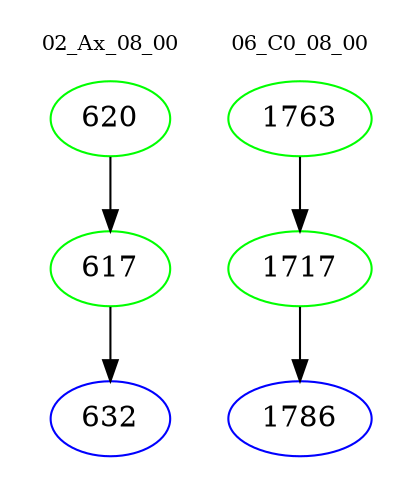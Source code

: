 digraph{
subgraph cluster_0 {
color = white
label = "02_Ax_08_00";
fontsize=10;
T0_620 [label="620", color="green"]
T0_620 -> T0_617 [color="black"]
T0_617 [label="617", color="green"]
T0_617 -> T0_632 [color="black"]
T0_632 [label="632", color="blue"]
}
subgraph cluster_1 {
color = white
label = "06_C0_08_00";
fontsize=10;
T1_1763 [label="1763", color="green"]
T1_1763 -> T1_1717 [color="black"]
T1_1717 [label="1717", color="green"]
T1_1717 -> T1_1786 [color="black"]
T1_1786 [label="1786", color="blue"]
}
}
